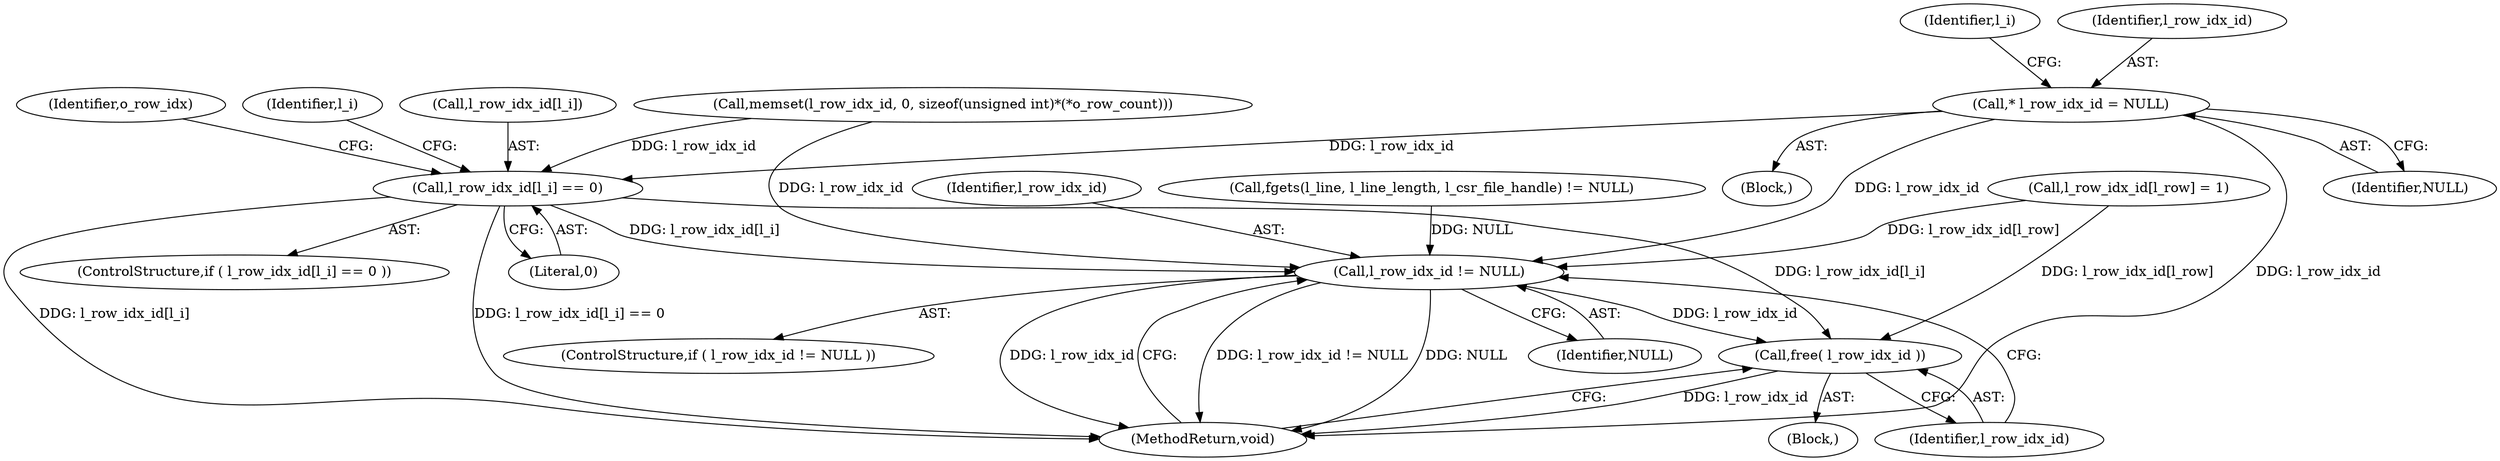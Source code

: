 digraph "0_libxsmm_151481489192e6d1997f8bde52c5c425ea41741d@pointer" {
"1000137" [label="(Call,* l_row_idx_id = NULL)"];
"1000436" [label="(Call,l_row_idx_id[l_i] == 0)"];
"1000454" [label="(Call,l_row_idx_id != NULL)"];
"1000458" [label="(Call,free( l_row_idx_id ))"];
"1000433" [label="(Identifier,l_i)"];
"1000456" [label="(Identifier,NULL)"];
"1000142" [label="(Identifier,l_i)"];
"1000453" [label="(ControlStructure,if ( l_row_idx_id != NULL ))"];
"1000437" [label="(Call,l_row_idx_id[l_i])"];
"1000125" [label="(Block,)"];
"1000138" [label="(Identifier,l_row_idx_id)"];
"1000455" [label="(Identifier,l_row_idx_id)"];
"1000454" [label="(Call,l_row_idx_id != NULL)"];
"1000435" [label="(ControlStructure,if ( l_row_idx_id[l_i] == 0 ))"];
"1000440" [label="(Literal,0)"];
"1000137" [label="(Call,* l_row_idx_id = NULL)"];
"1000457" [label="(Block,)"];
"1000459" [label="(Identifier,l_row_idx_id)"];
"1000159" [label="(Call,fgets(l_line, l_line_length, l_csr_file_handle) != NULL)"];
"1000445" [label="(Identifier,o_row_idx)"];
"1000458" [label="(Call,free( l_row_idx_id ))"];
"1000139" [label="(Identifier,NULL)"];
"1000436" [label="(Call,l_row_idx_id[l_i] == 0)"];
"1000460" [label="(MethodReturn,void)"];
"1000314" [label="(Call,memset(l_row_idx_id, 0, sizeof(unsigned int)*(*o_row_count)))"];
"1000399" [label="(Call,l_row_idx_id[l_row] = 1)"];
"1000137" -> "1000125"  [label="AST: "];
"1000137" -> "1000139"  [label="CFG: "];
"1000138" -> "1000137"  [label="AST: "];
"1000139" -> "1000137"  [label="AST: "];
"1000142" -> "1000137"  [label="CFG: "];
"1000137" -> "1000460"  [label="DDG: l_row_idx_id"];
"1000137" -> "1000436"  [label="DDG: l_row_idx_id"];
"1000137" -> "1000454"  [label="DDG: l_row_idx_id"];
"1000436" -> "1000435"  [label="AST: "];
"1000436" -> "1000440"  [label="CFG: "];
"1000437" -> "1000436"  [label="AST: "];
"1000440" -> "1000436"  [label="AST: "];
"1000445" -> "1000436"  [label="CFG: "];
"1000433" -> "1000436"  [label="CFG: "];
"1000436" -> "1000460"  [label="DDG: l_row_idx_id[l_i] == 0"];
"1000436" -> "1000460"  [label="DDG: l_row_idx_id[l_i]"];
"1000314" -> "1000436"  [label="DDG: l_row_idx_id"];
"1000436" -> "1000454"  [label="DDG: l_row_idx_id[l_i]"];
"1000436" -> "1000458"  [label="DDG: l_row_idx_id[l_i]"];
"1000454" -> "1000453"  [label="AST: "];
"1000454" -> "1000456"  [label="CFG: "];
"1000455" -> "1000454"  [label="AST: "];
"1000456" -> "1000454"  [label="AST: "];
"1000459" -> "1000454"  [label="CFG: "];
"1000460" -> "1000454"  [label="CFG: "];
"1000454" -> "1000460"  [label="DDG: l_row_idx_id"];
"1000454" -> "1000460"  [label="DDG: l_row_idx_id != NULL"];
"1000454" -> "1000460"  [label="DDG: NULL"];
"1000314" -> "1000454"  [label="DDG: l_row_idx_id"];
"1000399" -> "1000454"  [label="DDG: l_row_idx_id[l_row]"];
"1000159" -> "1000454"  [label="DDG: NULL"];
"1000454" -> "1000458"  [label="DDG: l_row_idx_id"];
"1000458" -> "1000457"  [label="AST: "];
"1000458" -> "1000459"  [label="CFG: "];
"1000459" -> "1000458"  [label="AST: "];
"1000460" -> "1000458"  [label="CFG: "];
"1000458" -> "1000460"  [label="DDG: l_row_idx_id"];
"1000399" -> "1000458"  [label="DDG: l_row_idx_id[l_row]"];
}
